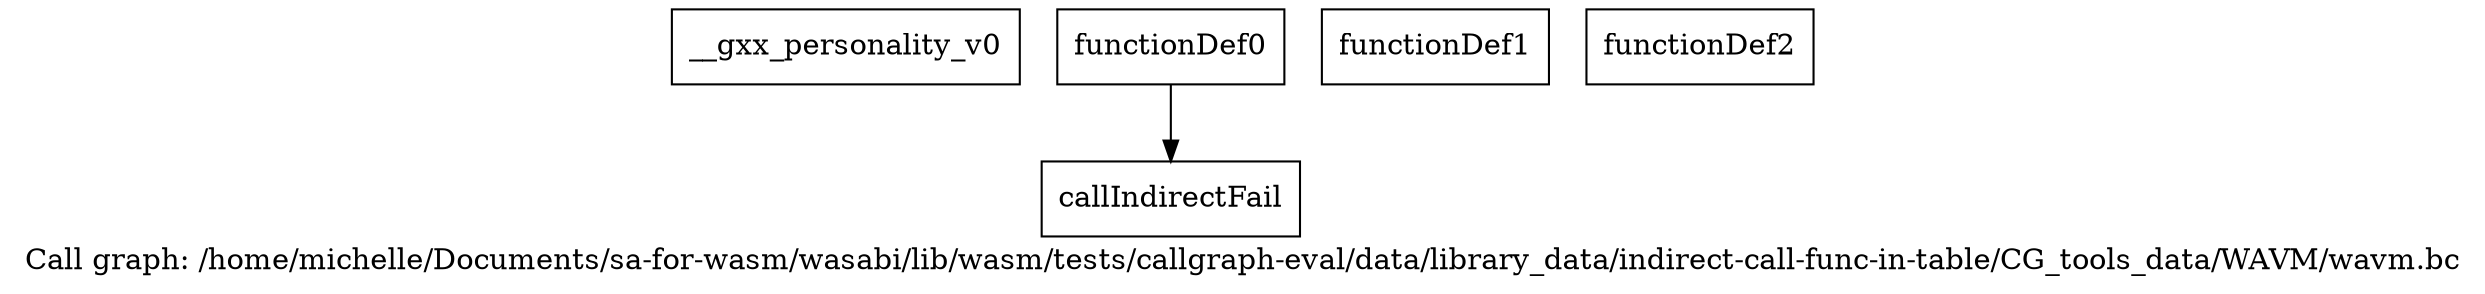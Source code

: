 digraph "Call graph: /home/michelle/Documents/sa-for-wasm/wasabi/lib/wasm/tests/callgraph-eval/data/library_data/indirect-call-func-in-table/CG_tools_data/WAVM/wavm.bc" {
	label="Call graph: /home/michelle/Documents/sa-for-wasm/wasabi/lib/wasm/tests/callgraph-eval/data/library_data/indirect-call-func-in-table/CG_tools_data/WAVM/wavm.bc";

	Node0x1529960 [shape=record,label="{__gxx_personality_v0}"];
	Node0x1531020 [shape=record,label="{functionDef0}"];
	Node0x1531020 -> Node0x15310a0;
	Node0x1531120 [shape=record,label="{functionDef1}"];
	Node0x15311a0 [shape=record,label="{functionDef2}"];
	Node0x15310a0 [shape=record,label="{callIndirectFail}"];
}
